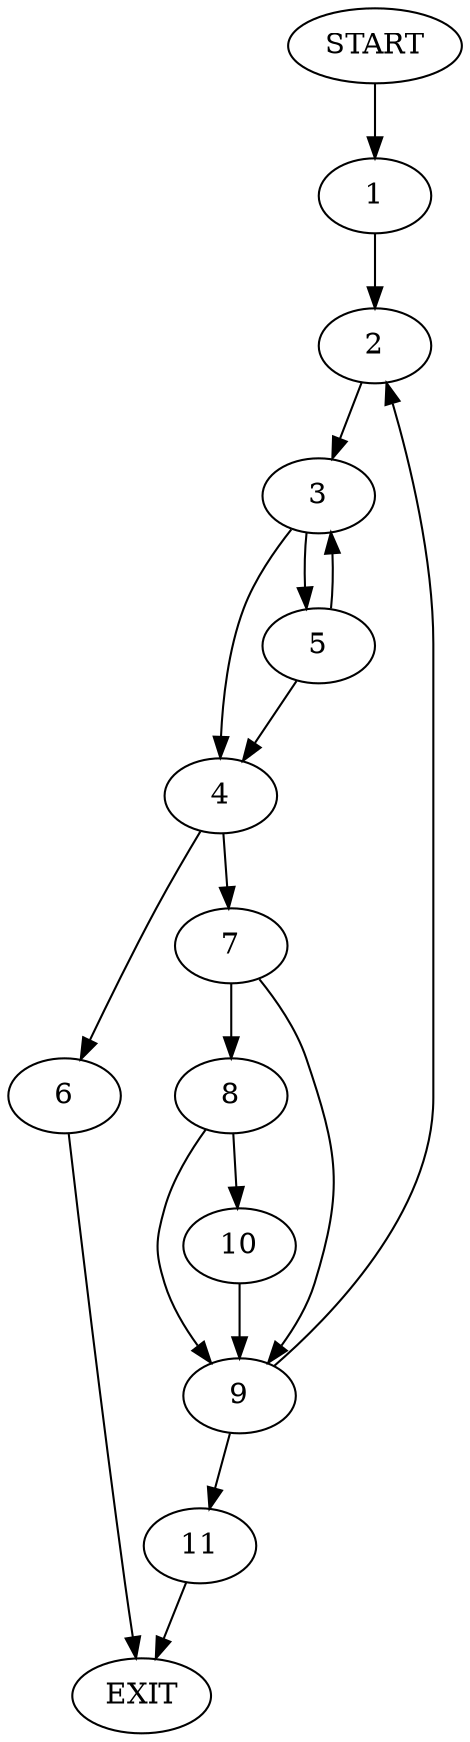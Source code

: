 digraph {
0 [label="START"]
12 [label="EXIT"]
0 -> 1
1 -> 2
2 -> 3
3 -> 4
3 -> 5
4 -> 6
4 -> 7
5 -> 4
5 -> 3
6 -> 12
7 -> 8
7 -> 9
8 -> 10
8 -> 9
9 -> 2
9 -> 11
10 -> 9
11 -> 12
}

